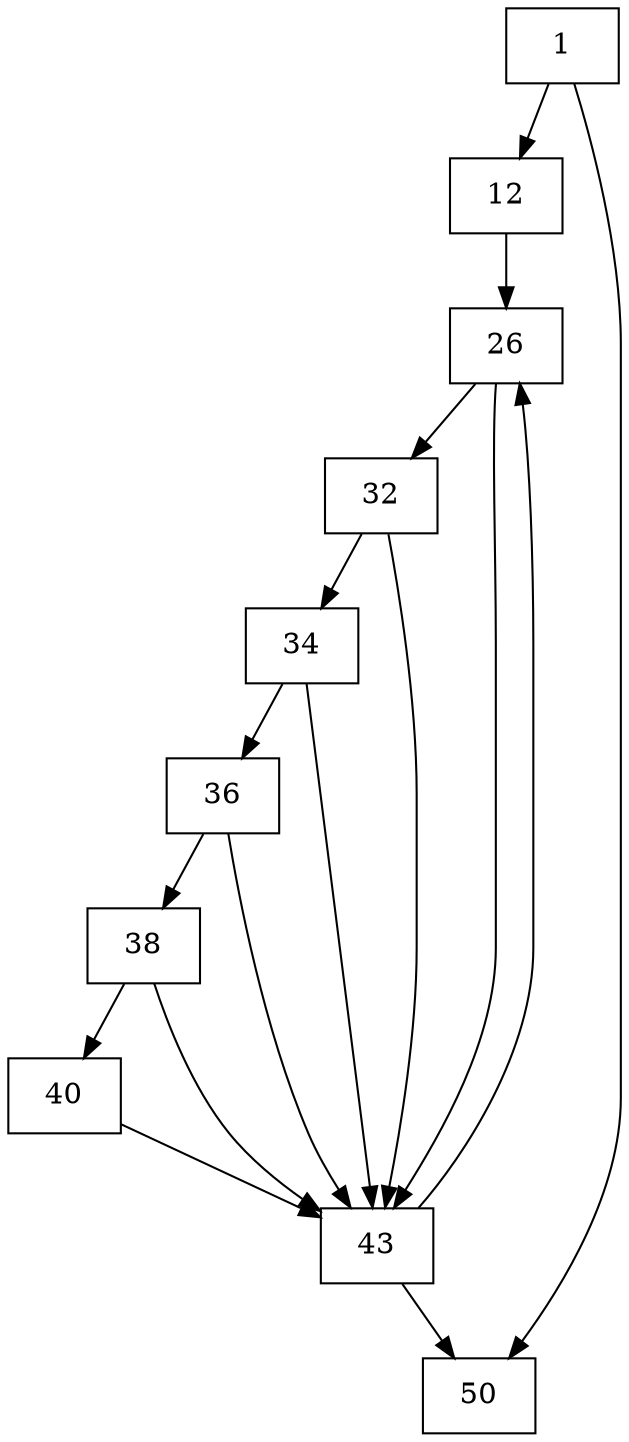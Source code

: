 digraph CFG {
    node[shape=rectangle];
    
    1[label="1"]
    12[label="12"]
    26[label="26"]
    32[label="32"]
    34[label="34"]
    36[label="36"]
    38[label="38"]
    40[label="40"]
    43[label="43"]
    50[label="50"]
    
    1 -> 50
    1 -> 12
    
    12 -> 26
    
    26 -> 32
    26 -> 43
    
    32 -> 43
    32 -> 34
    
    34 -> 43
    34 -> 36
    
    36 -> 43
    36 -> 38
    
    38 -> 43
    38 -> 40
    
    40 -> 43
    
    43 -> 50
    43 -> 26
}